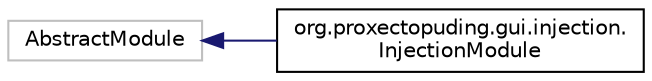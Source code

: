 digraph "Graphical Class Hierarchy"
{
  edge [fontname="Helvetica",fontsize="10",labelfontname="Helvetica",labelfontsize="10"];
  node [fontname="Helvetica",fontsize="10",shape=record];
  rankdir="LR";
  Node93 [label="AbstractModule",height=0.2,width=0.4,color="grey75", fillcolor="white", style="filled"];
  Node93 -> Node0 [dir="back",color="midnightblue",fontsize="10",style="solid",fontname="Helvetica"];
  Node0 [label="org.proxectopuding.gui.injection.\lInjectionModule",height=0.2,width=0.4,color="black", fillcolor="white", style="filled",URL="$classorg_1_1proxectopuding_1_1gui_1_1injection_1_1InjectionModule.html"];
}
